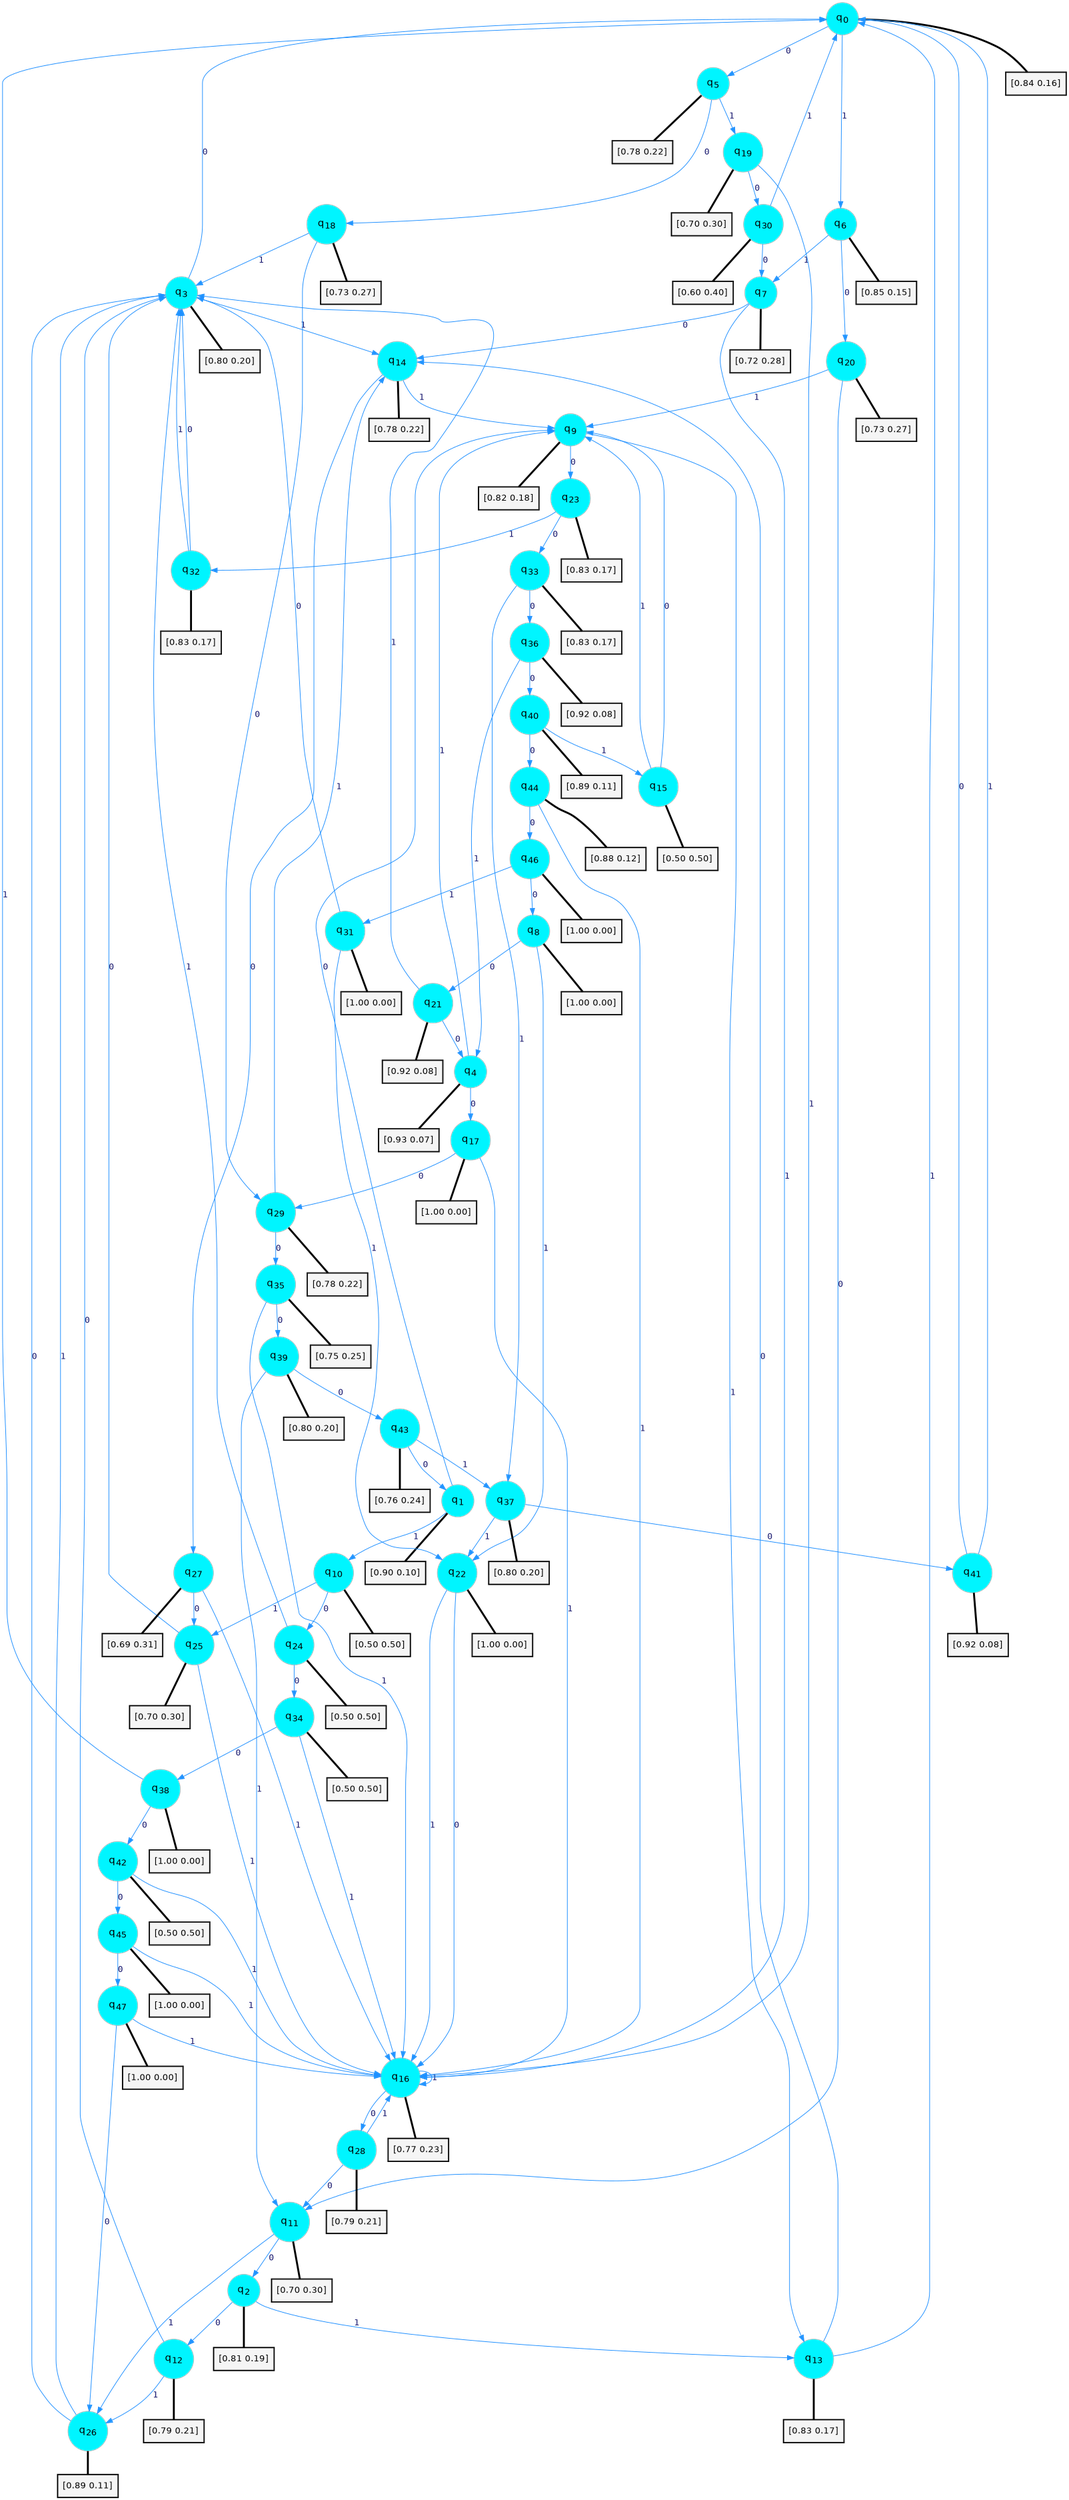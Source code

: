digraph G {
graph [
bgcolor=transparent, dpi=300, rankdir=TD, size="40,25"];
node [
color=gray, fillcolor=turquoise1, fontcolor=black, fontname=Helvetica, fontsize=16, fontweight=bold, shape=circle, style=filled];
edge [
arrowsize=1, color=dodgerblue1, fontcolor=midnightblue, fontname=courier, fontweight=bold, penwidth=1, style=solid, weight=20];
0[label=<q<SUB>0</SUB>>];
1[label=<q<SUB>1</SUB>>];
2[label=<q<SUB>2</SUB>>];
3[label=<q<SUB>3</SUB>>];
4[label=<q<SUB>4</SUB>>];
5[label=<q<SUB>5</SUB>>];
6[label=<q<SUB>6</SUB>>];
7[label=<q<SUB>7</SUB>>];
8[label=<q<SUB>8</SUB>>];
9[label=<q<SUB>9</SUB>>];
10[label=<q<SUB>10</SUB>>];
11[label=<q<SUB>11</SUB>>];
12[label=<q<SUB>12</SUB>>];
13[label=<q<SUB>13</SUB>>];
14[label=<q<SUB>14</SUB>>];
15[label=<q<SUB>15</SUB>>];
16[label=<q<SUB>16</SUB>>];
17[label=<q<SUB>17</SUB>>];
18[label=<q<SUB>18</SUB>>];
19[label=<q<SUB>19</SUB>>];
20[label=<q<SUB>20</SUB>>];
21[label=<q<SUB>21</SUB>>];
22[label=<q<SUB>22</SUB>>];
23[label=<q<SUB>23</SUB>>];
24[label=<q<SUB>24</SUB>>];
25[label=<q<SUB>25</SUB>>];
26[label=<q<SUB>26</SUB>>];
27[label=<q<SUB>27</SUB>>];
28[label=<q<SUB>28</SUB>>];
29[label=<q<SUB>29</SUB>>];
30[label=<q<SUB>30</SUB>>];
31[label=<q<SUB>31</SUB>>];
32[label=<q<SUB>32</SUB>>];
33[label=<q<SUB>33</SUB>>];
34[label=<q<SUB>34</SUB>>];
35[label=<q<SUB>35</SUB>>];
36[label=<q<SUB>36</SUB>>];
37[label=<q<SUB>37</SUB>>];
38[label=<q<SUB>38</SUB>>];
39[label=<q<SUB>39</SUB>>];
40[label=<q<SUB>40</SUB>>];
41[label=<q<SUB>41</SUB>>];
42[label=<q<SUB>42</SUB>>];
43[label=<q<SUB>43</SUB>>];
44[label=<q<SUB>44</SUB>>];
45[label=<q<SUB>45</SUB>>];
46[label=<q<SUB>46</SUB>>];
47[label=<q<SUB>47</SUB>>];
48[label="[0.84 0.16]", shape=box,fontcolor=black, fontname=Helvetica, fontsize=14, penwidth=2, fillcolor=whitesmoke,color=black];
49[label="[0.90 0.10]", shape=box,fontcolor=black, fontname=Helvetica, fontsize=14, penwidth=2, fillcolor=whitesmoke,color=black];
50[label="[0.81 0.19]", shape=box,fontcolor=black, fontname=Helvetica, fontsize=14, penwidth=2, fillcolor=whitesmoke,color=black];
51[label="[0.80 0.20]", shape=box,fontcolor=black, fontname=Helvetica, fontsize=14, penwidth=2, fillcolor=whitesmoke,color=black];
52[label="[0.93 0.07]", shape=box,fontcolor=black, fontname=Helvetica, fontsize=14, penwidth=2, fillcolor=whitesmoke,color=black];
53[label="[0.78 0.22]", shape=box,fontcolor=black, fontname=Helvetica, fontsize=14, penwidth=2, fillcolor=whitesmoke,color=black];
54[label="[0.85 0.15]", shape=box,fontcolor=black, fontname=Helvetica, fontsize=14, penwidth=2, fillcolor=whitesmoke,color=black];
55[label="[0.72 0.28]", shape=box,fontcolor=black, fontname=Helvetica, fontsize=14, penwidth=2, fillcolor=whitesmoke,color=black];
56[label="[1.00 0.00]", shape=box,fontcolor=black, fontname=Helvetica, fontsize=14, penwidth=2, fillcolor=whitesmoke,color=black];
57[label="[0.82 0.18]", shape=box,fontcolor=black, fontname=Helvetica, fontsize=14, penwidth=2, fillcolor=whitesmoke,color=black];
58[label="[0.50 0.50]", shape=box,fontcolor=black, fontname=Helvetica, fontsize=14, penwidth=2, fillcolor=whitesmoke,color=black];
59[label="[0.70 0.30]", shape=box,fontcolor=black, fontname=Helvetica, fontsize=14, penwidth=2, fillcolor=whitesmoke,color=black];
60[label="[0.79 0.21]", shape=box,fontcolor=black, fontname=Helvetica, fontsize=14, penwidth=2, fillcolor=whitesmoke,color=black];
61[label="[0.83 0.17]", shape=box,fontcolor=black, fontname=Helvetica, fontsize=14, penwidth=2, fillcolor=whitesmoke,color=black];
62[label="[0.78 0.22]", shape=box,fontcolor=black, fontname=Helvetica, fontsize=14, penwidth=2, fillcolor=whitesmoke,color=black];
63[label="[0.50 0.50]", shape=box,fontcolor=black, fontname=Helvetica, fontsize=14, penwidth=2, fillcolor=whitesmoke,color=black];
64[label="[0.77 0.23]", shape=box,fontcolor=black, fontname=Helvetica, fontsize=14, penwidth=2, fillcolor=whitesmoke,color=black];
65[label="[1.00 0.00]", shape=box,fontcolor=black, fontname=Helvetica, fontsize=14, penwidth=2, fillcolor=whitesmoke,color=black];
66[label="[0.73 0.27]", shape=box,fontcolor=black, fontname=Helvetica, fontsize=14, penwidth=2, fillcolor=whitesmoke,color=black];
67[label="[0.70 0.30]", shape=box,fontcolor=black, fontname=Helvetica, fontsize=14, penwidth=2, fillcolor=whitesmoke,color=black];
68[label="[0.73 0.27]", shape=box,fontcolor=black, fontname=Helvetica, fontsize=14, penwidth=2, fillcolor=whitesmoke,color=black];
69[label="[0.92 0.08]", shape=box,fontcolor=black, fontname=Helvetica, fontsize=14, penwidth=2, fillcolor=whitesmoke,color=black];
70[label="[1.00 0.00]", shape=box,fontcolor=black, fontname=Helvetica, fontsize=14, penwidth=2, fillcolor=whitesmoke,color=black];
71[label="[0.83 0.17]", shape=box,fontcolor=black, fontname=Helvetica, fontsize=14, penwidth=2, fillcolor=whitesmoke,color=black];
72[label="[0.50 0.50]", shape=box,fontcolor=black, fontname=Helvetica, fontsize=14, penwidth=2, fillcolor=whitesmoke,color=black];
73[label="[0.70 0.30]", shape=box,fontcolor=black, fontname=Helvetica, fontsize=14, penwidth=2, fillcolor=whitesmoke,color=black];
74[label="[0.89 0.11]", shape=box,fontcolor=black, fontname=Helvetica, fontsize=14, penwidth=2, fillcolor=whitesmoke,color=black];
75[label="[0.69 0.31]", shape=box,fontcolor=black, fontname=Helvetica, fontsize=14, penwidth=2, fillcolor=whitesmoke,color=black];
76[label="[0.79 0.21]", shape=box,fontcolor=black, fontname=Helvetica, fontsize=14, penwidth=2, fillcolor=whitesmoke,color=black];
77[label="[0.78 0.22]", shape=box,fontcolor=black, fontname=Helvetica, fontsize=14, penwidth=2, fillcolor=whitesmoke,color=black];
78[label="[0.60 0.40]", shape=box,fontcolor=black, fontname=Helvetica, fontsize=14, penwidth=2, fillcolor=whitesmoke,color=black];
79[label="[1.00 0.00]", shape=box,fontcolor=black, fontname=Helvetica, fontsize=14, penwidth=2, fillcolor=whitesmoke,color=black];
80[label="[0.83 0.17]", shape=box,fontcolor=black, fontname=Helvetica, fontsize=14, penwidth=2, fillcolor=whitesmoke,color=black];
81[label="[0.83 0.17]", shape=box,fontcolor=black, fontname=Helvetica, fontsize=14, penwidth=2, fillcolor=whitesmoke,color=black];
82[label="[0.50 0.50]", shape=box,fontcolor=black, fontname=Helvetica, fontsize=14, penwidth=2, fillcolor=whitesmoke,color=black];
83[label="[0.75 0.25]", shape=box,fontcolor=black, fontname=Helvetica, fontsize=14, penwidth=2, fillcolor=whitesmoke,color=black];
84[label="[0.92 0.08]", shape=box,fontcolor=black, fontname=Helvetica, fontsize=14, penwidth=2, fillcolor=whitesmoke,color=black];
85[label="[0.80 0.20]", shape=box,fontcolor=black, fontname=Helvetica, fontsize=14, penwidth=2, fillcolor=whitesmoke,color=black];
86[label="[1.00 0.00]", shape=box,fontcolor=black, fontname=Helvetica, fontsize=14, penwidth=2, fillcolor=whitesmoke,color=black];
87[label="[0.80 0.20]", shape=box,fontcolor=black, fontname=Helvetica, fontsize=14, penwidth=2, fillcolor=whitesmoke,color=black];
88[label="[0.89 0.11]", shape=box,fontcolor=black, fontname=Helvetica, fontsize=14, penwidth=2, fillcolor=whitesmoke,color=black];
89[label="[0.92 0.08]", shape=box,fontcolor=black, fontname=Helvetica, fontsize=14, penwidth=2, fillcolor=whitesmoke,color=black];
90[label="[0.50 0.50]", shape=box,fontcolor=black, fontname=Helvetica, fontsize=14, penwidth=2, fillcolor=whitesmoke,color=black];
91[label="[0.76 0.24]", shape=box,fontcolor=black, fontname=Helvetica, fontsize=14, penwidth=2, fillcolor=whitesmoke,color=black];
92[label="[0.88 0.12]", shape=box,fontcolor=black, fontname=Helvetica, fontsize=14, penwidth=2, fillcolor=whitesmoke,color=black];
93[label="[1.00 0.00]", shape=box,fontcolor=black, fontname=Helvetica, fontsize=14, penwidth=2, fillcolor=whitesmoke,color=black];
94[label="[1.00 0.00]", shape=box,fontcolor=black, fontname=Helvetica, fontsize=14, penwidth=2, fillcolor=whitesmoke,color=black];
95[label="[1.00 0.00]", shape=box,fontcolor=black, fontname=Helvetica, fontsize=14, penwidth=2, fillcolor=whitesmoke,color=black];
0->5 [label=0];
0->6 [label=1];
0->48 [arrowhead=none, penwidth=3,color=black];
1->9 [label=0];
1->10 [label=1];
1->49 [arrowhead=none, penwidth=3,color=black];
2->12 [label=0];
2->13 [label=1];
2->50 [arrowhead=none, penwidth=3,color=black];
3->0 [label=0];
3->14 [label=1];
3->51 [arrowhead=none, penwidth=3,color=black];
4->17 [label=0];
4->9 [label=1];
4->52 [arrowhead=none, penwidth=3,color=black];
5->18 [label=0];
5->19 [label=1];
5->53 [arrowhead=none, penwidth=3,color=black];
6->20 [label=0];
6->7 [label=1];
6->54 [arrowhead=none, penwidth=3,color=black];
7->14 [label=0];
7->16 [label=1];
7->55 [arrowhead=none, penwidth=3,color=black];
8->21 [label=0];
8->22 [label=1];
8->56 [arrowhead=none, penwidth=3,color=black];
9->23 [label=0];
9->13 [label=1];
9->57 [arrowhead=none, penwidth=3,color=black];
10->24 [label=0];
10->25 [label=1];
10->58 [arrowhead=none, penwidth=3,color=black];
11->2 [label=0];
11->26 [label=1];
11->59 [arrowhead=none, penwidth=3,color=black];
12->3 [label=0];
12->26 [label=1];
12->60 [arrowhead=none, penwidth=3,color=black];
13->14 [label=0];
13->0 [label=1];
13->61 [arrowhead=none, penwidth=3,color=black];
14->27 [label=0];
14->9 [label=1];
14->62 [arrowhead=none, penwidth=3,color=black];
15->9 [label=0];
15->9 [label=1];
15->63 [arrowhead=none, penwidth=3,color=black];
16->28 [label=0];
16->16 [label=1];
16->64 [arrowhead=none, penwidth=3,color=black];
17->29 [label=0];
17->16 [label=1];
17->65 [arrowhead=none, penwidth=3,color=black];
18->29 [label=0];
18->3 [label=1];
18->66 [arrowhead=none, penwidth=3,color=black];
19->30 [label=0];
19->16 [label=1];
19->67 [arrowhead=none, penwidth=3,color=black];
20->11 [label=0];
20->9 [label=1];
20->68 [arrowhead=none, penwidth=3,color=black];
21->4 [label=0];
21->3 [label=1];
21->69 [arrowhead=none, penwidth=3,color=black];
22->16 [label=0];
22->16 [label=1];
22->70 [arrowhead=none, penwidth=3,color=black];
23->33 [label=0];
23->32 [label=1];
23->71 [arrowhead=none, penwidth=3,color=black];
24->34 [label=0];
24->3 [label=1];
24->72 [arrowhead=none, penwidth=3,color=black];
25->3 [label=0];
25->16 [label=1];
25->73 [arrowhead=none, penwidth=3,color=black];
26->3 [label=0];
26->3 [label=1];
26->74 [arrowhead=none, penwidth=3,color=black];
27->25 [label=0];
27->16 [label=1];
27->75 [arrowhead=none, penwidth=3,color=black];
28->11 [label=0];
28->16 [label=1];
28->76 [arrowhead=none, penwidth=3,color=black];
29->35 [label=0];
29->14 [label=1];
29->77 [arrowhead=none, penwidth=3,color=black];
30->7 [label=0];
30->0 [label=1];
30->78 [arrowhead=none, penwidth=3,color=black];
31->3 [label=0];
31->22 [label=1];
31->79 [arrowhead=none, penwidth=3,color=black];
32->3 [label=0];
32->3 [label=1];
32->80 [arrowhead=none, penwidth=3,color=black];
33->36 [label=0];
33->37 [label=1];
33->81 [arrowhead=none, penwidth=3,color=black];
34->38 [label=0];
34->16 [label=1];
34->82 [arrowhead=none, penwidth=3,color=black];
35->39 [label=0];
35->16 [label=1];
35->83 [arrowhead=none, penwidth=3,color=black];
36->40 [label=0];
36->4 [label=1];
36->84 [arrowhead=none, penwidth=3,color=black];
37->41 [label=0];
37->22 [label=1];
37->85 [arrowhead=none, penwidth=3,color=black];
38->42 [label=0];
38->0 [label=1];
38->86 [arrowhead=none, penwidth=3,color=black];
39->43 [label=0];
39->11 [label=1];
39->87 [arrowhead=none, penwidth=3,color=black];
40->44 [label=0];
40->15 [label=1];
40->88 [arrowhead=none, penwidth=3,color=black];
41->0 [label=0];
41->0 [label=1];
41->89 [arrowhead=none, penwidth=3,color=black];
42->45 [label=0];
42->16 [label=1];
42->90 [arrowhead=none, penwidth=3,color=black];
43->1 [label=0];
43->37 [label=1];
43->91 [arrowhead=none, penwidth=3,color=black];
44->46 [label=0];
44->16 [label=1];
44->92 [arrowhead=none, penwidth=3,color=black];
45->47 [label=0];
45->16 [label=1];
45->93 [arrowhead=none, penwidth=3,color=black];
46->8 [label=0];
46->31 [label=1];
46->94 [arrowhead=none, penwidth=3,color=black];
47->26 [label=0];
47->16 [label=1];
47->95 [arrowhead=none, penwidth=3,color=black];
}
